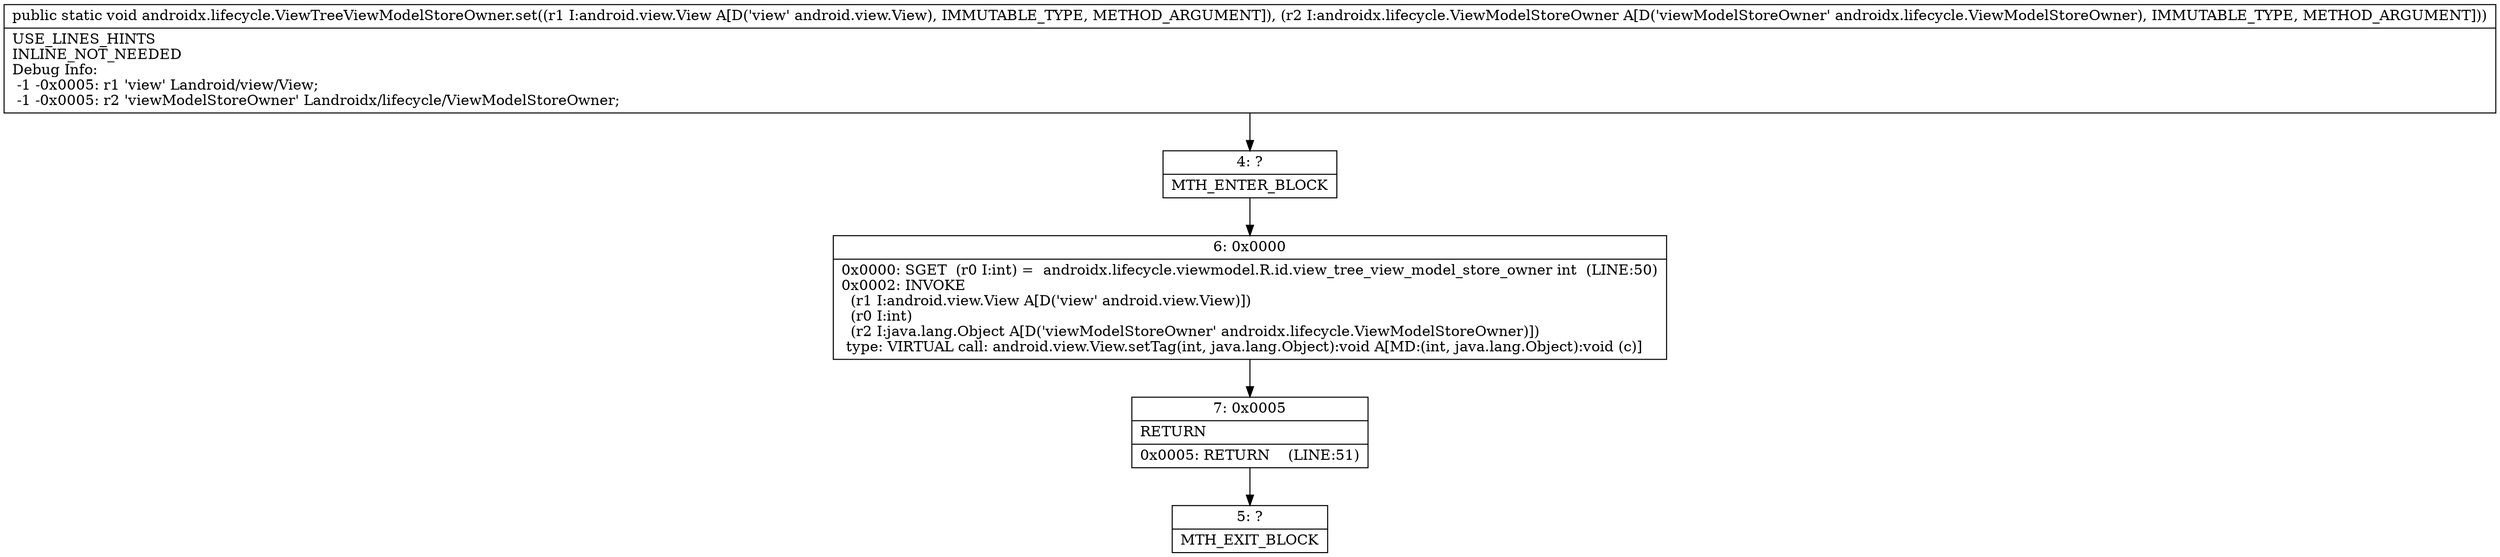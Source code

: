 digraph "CFG forandroidx.lifecycle.ViewTreeViewModelStoreOwner.set(Landroid\/view\/View;Landroidx\/lifecycle\/ViewModelStoreOwner;)V" {
Node_4 [shape=record,label="{4\:\ ?|MTH_ENTER_BLOCK\l}"];
Node_6 [shape=record,label="{6\:\ 0x0000|0x0000: SGET  (r0 I:int) =  androidx.lifecycle.viewmodel.R.id.view_tree_view_model_store_owner int  (LINE:50)\l0x0002: INVOKE  \l  (r1 I:android.view.View A[D('view' android.view.View)])\l  (r0 I:int)\l  (r2 I:java.lang.Object A[D('viewModelStoreOwner' androidx.lifecycle.ViewModelStoreOwner)])\l type: VIRTUAL call: android.view.View.setTag(int, java.lang.Object):void A[MD:(int, java.lang.Object):void (c)]\l}"];
Node_7 [shape=record,label="{7\:\ 0x0005|RETURN\l|0x0005: RETURN    (LINE:51)\l}"];
Node_5 [shape=record,label="{5\:\ ?|MTH_EXIT_BLOCK\l}"];
MethodNode[shape=record,label="{public static void androidx.lifecycle.ViewTreeViewModelStoreOwner.set((r1 I:android.view.View A[D('view' android.view.View), IMMUTABLE_TYPE, METHOD_ARGUMENT]), (r2 I:androidx.lifecycle.ViewModelStoreOwner A[D('viewModelStoreOwner' androidx.lifecycle.ViewModelStoreOwner), IMMUTABLE_TYPE, METHOD_ARGUMENT]))  | USE_LINES_HINTS\lINLINE_NOT_NEEDED\lDebug Info:\l  \-1 \-0x0005: r1 'view' Landroid\/view\/View;\l  \-1 \-0x0005: r2 'viewModelStoreOwner' Landroidx\/lifecycle\/ViewModelStoreOwner;\l}"];
MethodNode -> Node_4;Node_4 -> Node_6;
Node_6 -> Node_7;
Node_7 -> Node_5;
}

